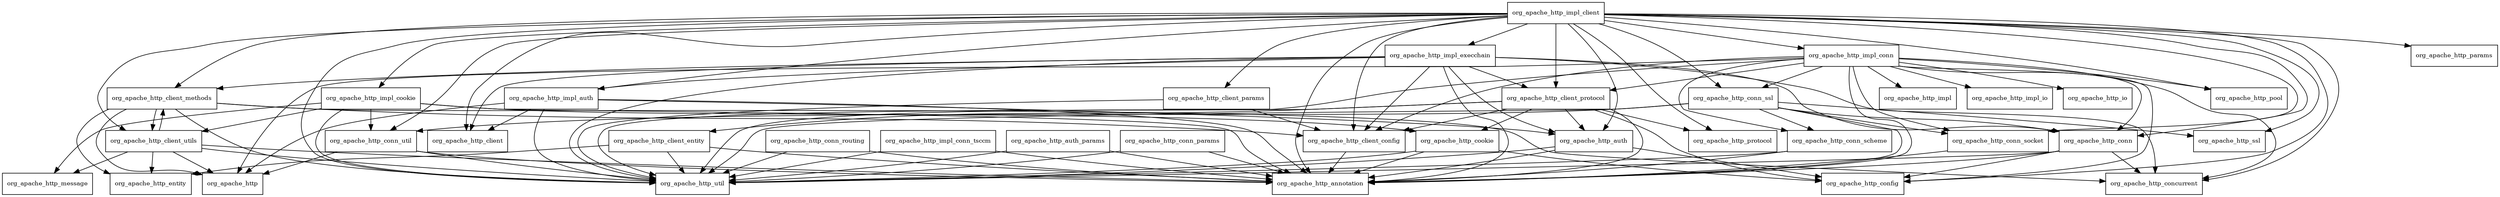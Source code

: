 digraph httpclient_4_5_5_package_dependencies {
  node [shape = box, fontsize=10.0];
  org_apache_http_auth -> org_apache_http_annotation;
  org_apache_http_auth -> org_apache_http_config;
  org_apache_http_auth -> org_apache_http_util;
  org_apache_http_auth_params -> org_apache_http_annotation;
  org_apache_http_auth_params -> org_apache_http_util;
  org_apache_http_client_config -> org_apache_http_annotation;
  org_apache_http_client_entity -> org_apache_http_annotation;
  org_apache_http_client_entity -> org_apache_http_entity;
  org_apache_http_client_entity -> org_apache_http_util;
  org_apache_http_client_methods -> org_apache_http;
  org_apache_http_client_methods -> org_apache_http_client_config;
  org_apache_http_client_methods -> org_apache_http_client_utils;
  org_apache_http_client_methods -> org_apache_http_concurrent;
  org_apache_http_client_methods -> org_apache_http_entity;
  org_apache_http_client_methods -> org_apache_http_util;
  org_apache_http_client_params -> org_apache_http_client_config;
  org_apache_http_client_params -> org_apache_http_util;
  org_apache_http_client_protocol -> org_apache_http_annotation;
  org_apache_http_client_protocol -> org_apache_http_auth;
  org_apache_http_client_protocol -> org_apache_http_client_config;
  org_apache_http_client_protocol -> org_apache_http_client_entity;
  org_apache_http_client_protocol -> org_apache_http_config;
  org_apache_http_client_protocol -> org_apache_http_cookie;
  org_apache_http_client_protocol -> org_apache_http_protocol;
  org_apache_http_client_protocol -> org_apache_http_util;
  org_apache_http_client_utils -> org_apache_http;
  org_apache_http_client_utils -> org_apache_http_annotation;
  org_apache_http_client_utils -> org_apache_http_client_methods;
  org_apache_http_client_utils -> org_apache_http_entity;
  org_apache_http_client_utils -> org_apache_http_message;
  org_apache_http_client_utils -> org_apache_http_util;
  org_apache_http_conn -> org_apache_http_annotation;
  org_apache_http_conn -> org_apache_http_concurrent;
  org_apache_http_conn -> org_apache_http_config;
  org_apache_http_conn -> org_apache_http_util;
  org_apache_http_conn_params -> org_apache_http_annotation;
  org_apache_http_conn_params -> org_apache_http_util;
  org_apache_http_conn_routing -> org_apache_http_annotation;
  org_apache_http_conn_routing -> org_apache_http_util;
  org_apache_http_conn_scheme -> org_apache_http_annotation;
  org_apache_http_conn_scheme -> org_apache_http_util;
  org_apache_http_conn_socket -> org_apache_http_annotation;
  org_apache_http_conn_ssl -> org_apache_http_annotation;
  org_apache_http_conn_ssl -> org_apache_http_conn;
  org_apache_http_conn_ssl -> org_apache_http_conn_scheme;
  org_apache_http_conn_ssl -> org_apache_http_conn_socket;
  org_apache_http_conn_ssl -> org_apache_http_conn_util;
  org_apache_http_conn_ssl -> org_apache_http_ssl;
  org_apache_http_conn_ssl -> org_apache_http_util;
  org_apache_http_conn_util -> org_apache_http;
  org_apache_http_conn_util -> org_apache_http_annotation;
  org_apache_http_conn_util -> org_apache_http_util;
  org_apache_http_cookie -> org_apache_http_annotation;
  org_apache_http_cookie -> org_apache_http_config;
  org_apache_http_cookie -> org_apache_http_util;
  org_apache_http_impl_auth -> org_apache_http;
  org_apache_http_impl_auth -> org_apache_http_annotation;
  org_apache_http_impl_auth -> org_apache_http_auth;
  org_apache_http_impl_auth -> org_apache_http_client;
  org_apache_http_impl_auth -> org_apache_http_util;
  org_apache_http_impl_client -> org_apache_http_annotation;
  org_apache_http_impl_client -> org_apache_http_auth;
  org_apache_http_impl_client -> org_apache_http_client;
  org_apache_http_impl_client -> org_apache_http_client_config;
  org_apache_http_impl_client -> org_apache_http_client_methods;
  org_apache_http_impl_client -> org_apache_http_client_params;
  org_apache_http_impl_client -> org_apache_http_client_protocol;
  org_apache_http_impl_client -> org_apache_http_client_utils;
  org_apache_http_impl_client -> org_apache_http_concurrent;
  org_apache_http_impl_client -> org_apache_http_config;
  org_apache_http_impl_client -> org_apache_http_conn;
  org_apache_http_impl_client -> org_apache_http_conn_socket;
  org_apache_http_impl_client -> org_apache_http_conn_ssl;
  org_apache_http_impl_client -> org_apache_http_conn_util;
  org_apache_http_impl_client -> org_apache_http_impl_auth;
  org_apache_http_impl_client -> org_apache_http_impl_conn;
  org_apache_http_impl_client -> org_apache_http_impl_cookie;
  org_apache_http_impl_client -> org_apache_http_impl_execchain;
  org_apache_http_impl_client -> org_apache_http_params;
  org_apache_http_impl_client -> org_apache_http_pool;
  org_apache_http_impl_client -> org_apache_http_protocol;
  org_apache_http_impl_client -> org_apache_http_ssl;
  org_apache_http_impl_client -> org_apache_http_util;
  org_apache_http_impl_conn -> org_apache_http;
  org_apache_http_impl_conn -> org_apache_http_annotation;
  org_apache_http_impl_conn -> org_apache_http_client_config;
  org_apache_http_impl_conn -> org_apache_http_client_protocol;
  org_apache_http_impl_conn -> org_apache_http_concurrent;
  org_apache_http_impl_conn -> org_apache_http_config;
  org_apache_http_impl_conn -> org_apache_http_conn;
  org_apache_http_impl_conn -> org_apache_http_conn_scheme;
  org_apache_http_impl_conn -> org_apache_http_conn_socket;
  org_apache_http_impl_conn -> org_apache_http_conn_ssl;
  org_apache_http_impl_conn -> org_apache_http_impl;
  org_apache_http_impl_conn -> org_apache_http_impl_io;
  org_apache_http_impl_conn -> org_apache_http_io;
  org_apache_http_impl_conn -> org_apache_http_pool;
  org_apache_http_impl_conn -> org_apache_http_util;
  org_apache_http_impl_conn_tsccm -> org_apache_http_annotation;
  org_apache_http_impl_conn_tsccm -> org_apache_http_util;
  org_apache_http_impl_cookie -> org_apache_http_annotation;
  org_apache_http_impl_cookie -> org_apache_http_client_utils;
  org_apache_http_impl_cookie -> org_apache_http_conn_util;
  org_apache_http_impl_cookie -> org_apache_http_cookie;
  org_apache_http_impl_cookie -> org_apache_http_message;
  org_apache_http_impl_cookie -> org_apache_http_util;
  org_apache_http_impl_execchain -> org_apache_http_annotation;
  org_apache_http_impl_execchain -> org_apache_http_auth;
  org_apache_http_impl_execchain -> org_apache_http_client;
  org_apache_http_impl_execchain -> org_apache_http_client_config;
  org_apache_http_impl_execchain -> org_apache_http_client_methods;
  org_apache_http_impl_execchain -> org_apache_http_client_protocol;
  org_apache_http_impl_execchain -> org_apache_http_concurrent;
  org_apache_http_impl_execchain -> org_apache_http_conn;
  org_apache_http_impl_execchain -> org_apache_http_impl_auth;
  org_apache_http_impl_execchain -> org_apache_http_util;
}
